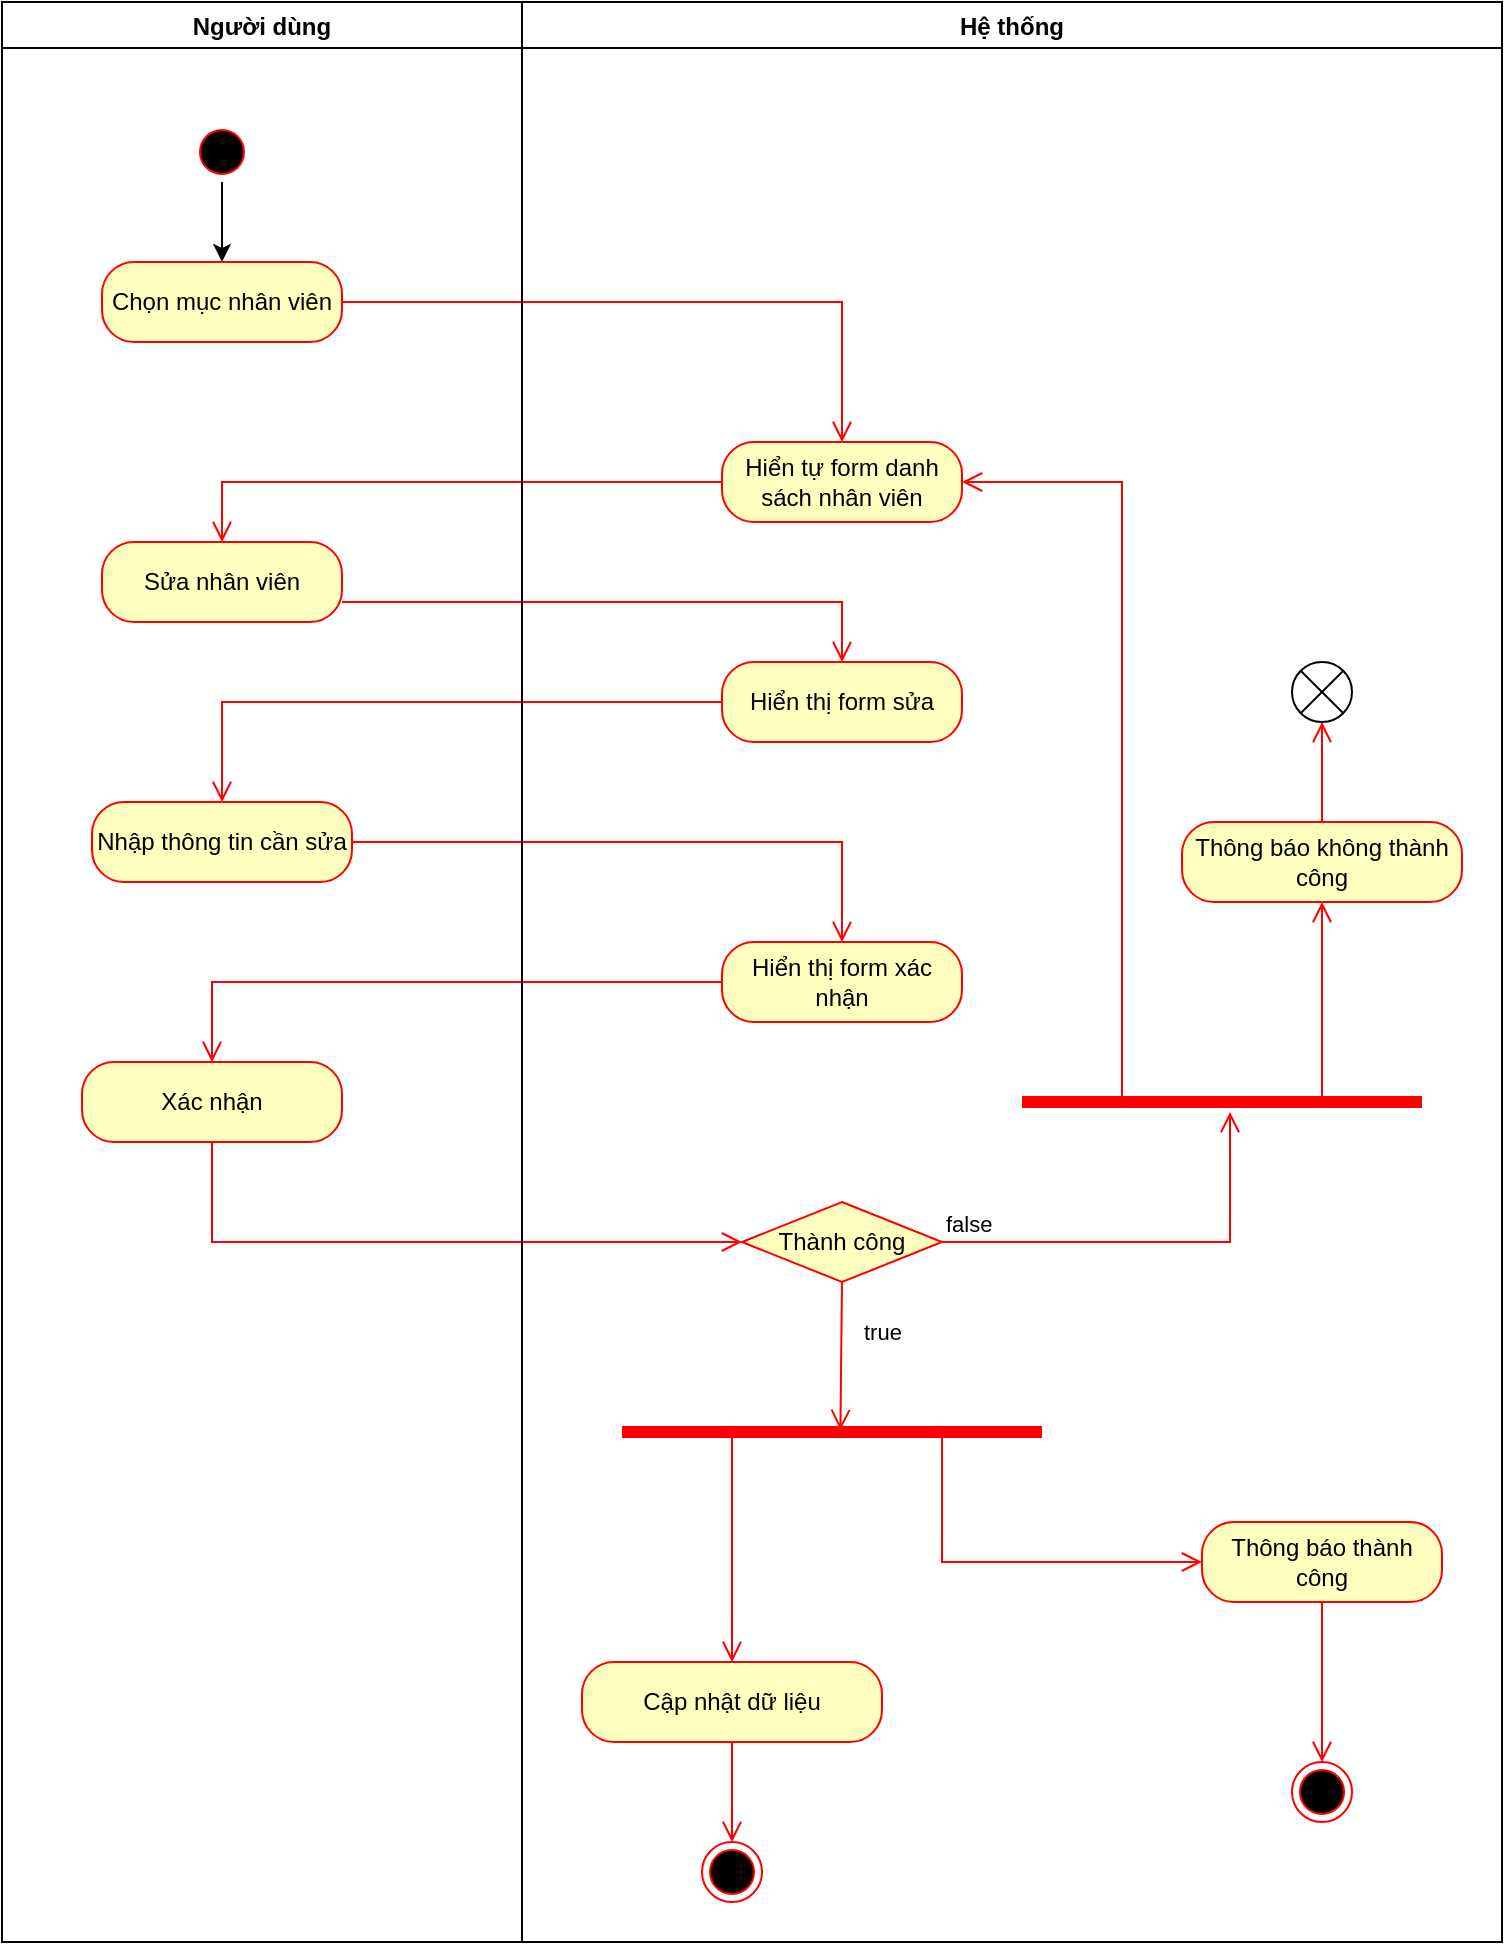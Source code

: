 <mxfile version="16.4.0" type="device"><diagram id="CA9BnLNz3-RDp_Ggq5AI" name="Page-1"><mxGraphModel dx="868" dy="1730" grid="1" gridSize="10" guides="1" tooltips="1" connect="1" arrows="1" fold="1" page="1" pageScale="1" pageWidth="827" pageHeight="1169" math="0" shadow="0"><root><mxCell id="0"/><mxCell id="1" parent="0"/><mxCell id="CIKnkvxZ4Z-M6t98TI5H-48" style="edgeStyle=orthogonalEdgeStyle;rounded=0;orthogonalLoop=1;jettySize=auto;html=1;entryX=0.5;entryY=0;entryDx=0;entryDy=0;" parent="1" source="CIKnkvxZ4Z-M6t98TI5H-1" target="CIKnkvxZ4Z-M6t98TI5H-5" edge="1"><mxGeometry relative="1" as="geometry"/></mxCell><mxCell id="CIKnkvxZ4Z-M6t98TI5H-1" value="" style="ellipse;html=1;shape=startState;fillColor=#000000;strokeColor=#ff0000;" parent="1" vertex="1"><mxGeometry x="135" y="50" width="30" height="30" as="geometry"/></mxCell><mxCell id="CIKnkvxZ4Z-M6t98TI5H-9" value="Hiển tự form danh sách nhân viên" style="rounded=1;whiteSpace=wrap;html=1;arcSize=40;fontColor=#000000;fillColor=#ffffc0;strokeColor=#ff0000;" parent="1" vertex="1"><mxGeometry x="400" y="210" width="120" height="40" as="geometry"/></mxCell><mxCell id="CIKnkvxZ4Z-M6t98TI5H-10" value="" style="edgeStyle=orthogonalEdgeStyle;html=1;verticalAlign=bottom;endArrow=open;endSize=8;strokeColor=#ff0000;rounded=0;entryX=0.5;entryY=0;entryDx=0;entryDy=0;" parent="1" source="CIKnkvxZ4Z-M6t98TI5H-9" target="CIKnkvxZ4Z-M6t98TI5H-11" edge="1"><mxGeometry relative="1" as="geometry"><mxPoint x="80" y="270" as="targetPoint"/><Array as="points"><mxPoint x="150" y="230"/></Array></mxGeometry></mxCell><mxCell id="CIKnkvxZ4Z-M6t98TI5H-11" value="Sửa nhân viên" style="rounded=1;whiteSpace=wrap;html=1;arcSize=40;fontColor=#000000;fillColor=#ffffc0;strokeColor=#ff0000;" parent="1" vertex="1"><mxGeometry x="90" y="260" width="120" height="40" as="geometry"/></mxCell><mxCell id="CIKnkvxZ4Z-M6t98TI5H-12" value="" style="edgeStyle=orthogonalEdgeStyle;html=1;verticalAlign=bottom;endArrow=open;endSize=8;strokeColor=#ff0000;rounded=0;entryX=0.5;entryY=0;entryDx=0;entryDy=0;" parent="1" source="CIKnkvxZ4Z-M6t98TI5H-11" target="CIKnkvxZ4Z-M6t98TI5H-29" edge="1"><mxGeometry relative="1" as="geometry"><mxPoint x="420" y="320" as="targetPoint"/><Array as="points"><mxPoint x="460" y="290"/></Array></mxGeometry></mxCell><mxCell id="CIKnkvxZ4Z-M6t98TI5H-29" value="Hiển thị form sửa" style="rounded=1;whiteSpace=wrap;html=1;arcSize=40;fontColor=#000000;fillColor=#ffffc0;strokeColor=#ff0000;" parent="1" vertex="1"><mxGeometry x="400" y="320" width="120" height="40" as="geometry"/></mxCell><mxCell id="CIKnkvxZ4Z-M6t98TI5H-30" value="" style="edgeStyle=orthogonalEdgeStyle;html=1;verticalAlign=bottom;endArrow=open;endSize=8;strokeColor=#ff0000;rounded=0;exitX=0;exitY=0.5;exitDx=0;exitDy=0;entryX=0.5;entryY=0;entryDx=0;entryDy=0;" parent="1" source="CIKnkvxZ4Z-M6t98TI5H-29" target="CIKnkvxZ4Z-M6t98TI5H-31" edge="1"><mxGeometry relative="1" as="geometry"><mxPoint x="80" y="420" as="targetPoint"/><Array as="points"><mxPoint x="150" y="340"/></Array></mxGeometry></mxCell><mxCell id="CIKnkvxZ4Z-M6t98TI5H-31" value="Nhập thông tin cần sửa" style="rounded=1;whiteSpace=wrap;html=1;arcSize=40;fontColor=#000000;fillColor=#ffffc0;strokeColor=#ff0000;" parent="1" vertex="1"><mxGeometry x="85" y="390" width="130" height="40" as="geometry"/></mxCell><mxCell id="CIKnkvxZ4Z-M6t98TI5H-32" value="" style="edgeStyle=orthogonalEdgeStyle;html=1;verticalAlign=bottom;endArrow=open;endSize=8;strokeColor=#ff0000;rounded=0;entryX=0;entryY=0.5;entryDx=0;entryDy=0;exitX=0.5;exitY=1;exitDx=0;exitDy=0;" parent="1" source="d5jMyeijoYZHSxVEndKS-4" target="CIKnkvxZ4Z-M6t98TI5H-33" edge="1"><mxGeometry relative="1" as="geometry"><mxPoint x="460" y="590" as="targetPoint"/><Array as="points"><mxPoint x="145" y="610"/></Array><mxPoint x="120" y="600" as="sourcePoint"/></mxGeometry></mxCell><mxCell id="CIKnkvxZ4Z-M6t98TI5H-33" value="Thành công&lt;img width=&quot;null&quot; height=&quot;null&quot;&gt;" style="rhombus;whiteSpace=wrap;html=1;fillColor=#ffffc0;strokeColor=#ff0000;" parent="1" vertex="1"><mxGeometry x="410" y="590" width="100" height="40" as="geometry"/></mxCell><mxCell id="CIKnkvxZ4Z-M6t98TI5H-34" value="false&lt;br&gt;" style="edgeStyle=orthogonalEdgeStyle;html=1;align=left;verticalAlign=bottom;endArrow=open;endSize=8;strokeColor=#ff0000;rounded=0;" parent="1" source="CIKnkvxZ4Z-M6t98TI5H-33" target="-_HMVXO4PFmgNrUJoZEt-5" edge="1"><mxGeometry x="-1" relative="1" as="geometry"><mxPoint x="653.96" y="533" as="targetPoint"/><Array as="points"><mxPoint x="654" y="610"/></Array></mxGeometry></mxCell><mxCell id="CIKnkvxZ4Z-M6t98TI5H-43" value="Thông báo không thành công" style="rounded=1;whiteSpace=wrap;html=1;arcSize=40;fontColor=#000000;fillColor=#ffffc0;strokeColor=#ff0000;" parent="1" vertex="1"><mxGeometry x="630" y="400" width="140" height="40" as="geometry"/></mxCell><mxCell id="d5jMyeijoYZHSxVEndKS-1" value="Hiển thị form xác nhận" style="rounded=1;whiteSpace=wrap;html=1;arcSize=40;fontColor=#000000;fillColor=#ffffc0;strokeColor=#ff0000;" parent="1" vertex="1"><mxGeometry x="400" y="460" width="120" height="40" as="geometry"/></mxCell><mxCell id="d5jMyeijoYZHSxVEndKS-3" value="" style="edgeStyle=orthogonalEdgeStyle;html=1;verticalAlign=bottom;endArrow=open;endSize=8;strokeColor=#ff0000;rounded=0;entryX=0.5;entryY=0;entryDx=0;entryDy=0;exitX=1;exitY=0.5;exitDx=0;exitDy=0;" parent="1" source="CIKnkvxZ4Z-M6t98TI5H-31" target="d5jMyeijoYZHSxVEndKS-1" edge="1"><mxGeometry relative="1" as="geometry"><mxPoint x="445" y="470" as="targetPoint"/><Array as="points"><mxPoint x="460" y="410"/></Array><mxPoint x="150" y="440" as="sourcePoint"/></mxGeometry></mxCell><mxCell id="d5jMyeijoYZHSxVEndKS-4" value="Xác nhận" style="rounded=1;whiteSpace=wrap;html=1;arcSize=40;fontColor=#000000;fillColor=#ffffc0;strokeColor=#ff0000;" parent="1" vertex="1"><mxGeometry x="80" y="520" width="130" height="40" as="geometry"/></mxCell><mxCell id="d5jMyeijoYZHSxVEndKS-5" value="" style="edgeStyle=orthogonalEdgeStyle;html=1;verticalAlign=bottom;endArrow=open;endSize=8;strokeColor=#ff0000;rounded=0;entryX=0.5;entryY=0;entryDx=0;entryDy=0;exitX=0;exitY=0.5;exitDx=0;exitDy=0;" parent="1" source="d5jMyeijoYZHSxVEndKS-1" target="d5jMyeijoYZHSxVEndKS-4" edge="1"><mxGeometry relative="1" as="geometry"><mxPoint x="90" y="520" as="targetPoint"/><Array as="points"><mxPoint x="145" y="480"/></Array><mxPoint x="355" y="480" as="sourcePoint"/></mxGeometry></mxCell><mxCell id="d5jMyeijoYZHSxVEndKS-6" value="" style="shape=line;html=1;strokeWidth=6;strokeColor=#ff0000;" parent="1" vertex="1"><mxGeometry x="350" y="700" width="210" height="10" as="geometry"/></mxCell><mxCell id="d5jMyeijoYZHSxVEndKS-7" value="" style="edgeStyle=orthogonalEdgeStyle;html=1;verticalAlign=bottom;endArrow=open;endSize=8;strokeColor=#ff0000;rounded=0;exitX=0.75;exitY=0.5;exitDx=0;exitDy=0;exitPerimeter=0;entryX=0;entryY=0.5;entryDx=0;entryDy=0;" parent="1" source="d5jMyeijoYZHSxVEndKS-6" target="CIKnkvxZ4Z-M6t98TI5H-36" edge="1"><mxGeometry relative="1" as="geometry"><mxPoint x="503" y="820" as="targetPoint"/><Array as="points"><mxPoint x="510" y="705"/><mxPoint x="510" y="770"/></Array></mxGeometry></mxCell><mxCell id="d5jMyeijoYZHSxVEndKS-9" value="Cập nhật dữ liệu" style="rounded=1;whiteSpace=wrap;html=1;arcSize=40;fontColor=#000000;fillColor=#ffffc0;strokeColor=#ff0000;" parent="1" vertex="1"><mxGeometry x="330" y="820" width="150" height="40" as="geometry"/></mxCell><mxCell id="CIKnkvxZ4Z-M6t98TI5H-5" value="Chọn mục nhân viên" style="rounded=1;whiteSpace=wrap;html=1;arcSize=40;fontColor=#000000;fillColor=#ffffc0;strokeColor=#ff0000;" parent="1" vertex="1"><mxGeometry x="90" y="120" width="120" height="40" as="geometry"/></mxCell><mxCell id="-_HMVXO4PFmgNrUJoZEt-2" value="" style="edgeStyle=orthogonalEdgeStyle;html=1;verticalAlign=bottom;endArrow=open;endSize=8;strokeColor=#ff0000;rounded=0;entryX=0.5;entryY=0;entryDx=0;entryDy=0;exitX=1;exitY=0.5;exitDx=0;exitDy=0;" parent="1" source="CIKnkvxZ4Z-M6t98TI5H-5" target="CIKnkvxZ4Z-M6t98TI5H-9" edge="1"><mxGeometry relative="1" as="geometry"><mxPoint x="85" y="280" as="targetPoint"/><Array as="points"><mxPoint x="460" y="140"/></Array><mxPoint x="350" y="240" as="sourcePoint"/></mxGeometry></mxCell><mxCell id="-_HMVXO4PFmgNrUJoZEt-5" value="" style="shape=line;html=1;strokeWidth=6;strokeColor=#ff0000;" parent="1" vertex="1"><mxGeometry x="550" y="535" width="200" height="10" as="geometry"/></mxCell><mxCell id="-_HMVXO4PFmgNrUJoZEt-7" value="" style="edgeStyle=orthogonalEdgeStyle;html=1;verticalAlign=bottom;endArrow=open;endSize=8;strokeColor=#ff0000;rounded=0;entryX=0.5;entryY=1;entryDx=0;entryDy=0;exitX=0.75;exitY=0.5;exitDx=0;exitDy=0;exitPerimeter=0;" parent="1" source="-_HMVXO4PFmgNrUJoZEt-5" target="CIKnkvxZ4Z-M6t98TI5H-43" edge="1"><mxGeometry relative="1" as="geometry"><mxPoint x="470" y="470" as="targetPoint"/><Array as="points"><mxPoint x="700" y="470"/><mxPoint x="700" y="470"/></Array><mxPoint x="225" y="420" as="sourcePoint"/></mxGeometry></mxCell><mxCell id="-_HMVXO4PFmgNrUJoZEt-8" value="" style="edgeStyle=orthogonalEdgeStyle;html=1;verticalAlign=bottom;endArrow=open;endSize=8;strokeColor=#ff0000;rounded=0;entryX=1;entryY=0.5;entryDx=0;entryDy=0;exitX=0.25;exitY=0.5;exitDx=0;exitDy=0;exitPerimeter=0;" parent="1" source="-_HMVXO4PFmgNrUJoZEt-5" target="CIKnkvxZ4Z-M6t98TI5H-9" edge="1"><mxGeometry relative="1" as="geometry"><mxPoint x="710" y="350" as="targetPoint"/><Array as="points"><mxPoint x="600" y="230"/></Array><mxPoint x="710" y="550" as="sourcePoint"/></mxGeometry></mxCell><mxCell id="-_HMVXO4PFmgNrUJoZEt-9" value="true&lt;br&gt;" style="edgeStyle=orthogonalEdgeStyle;html=1;align=left;verticalAlign=top;endArrow=open;endSize=8;strokeColor=#ff0000;rounded=0;entryX=0.52;entryY=0.4;entryDx=0;entryDy=0;entryPerimeter=0;exitX=0.5;exitY=1;exitDx=0;exitDy=0;" parent="1" edge="1"><mxGeometry x="-0.667" y="10" relative="1" as="geometry"><mxPoint x="459.2" y="704" as="targetPoint"/><mxPoint as="offset"/><mxPoint x="460" y="630" as="sourcePoint"/><Array as="points"><mxPoint x="459" y="630"/></Array></mxGeometry></mxCell><mxCell id="-_HMVXO4PFmgNrUJoZEt-10" value="" style="edgeStyle=orthogonalEdgeStyle;html=1;verticalAlign=bottom;endArrow=open;endSize=8;strokeColor=#ff0000;rounded=0;entryX=0.5;entryY=0;entryDx=0;entryDy=0;exitX=0.25;exitY=0.5;exitDx=0;exitDy=0;exitPerimeter=0;" parent="1" source="d5jMyeijoYZHSxVEndKS-6" target="d5jMyeijoYZHSxVEndKS-9" edge="1"><mxGeometry relative="1" as="geometry"><mxPoint x="190" y="790" as="targetPoint"/><mxPoint x="190" y="720" as="sourcePoint"/><Array as="points"><mxPoint x="405" y="705"/></Array></mxGeometry></mxCell><mxCell id="-_HMVXO4PFmgNrUJoZEt-11" value="" style="shape=sumEllipse;perimeter=ellipsePerimeter;whiteSpace=wrap;html=1;backgroundOutline=1;" parent="1" vertex="1"><mxGeometry x="685" y="320" width="30" height="30" as="geometry"/></mxCell><mxCell id="-_HMVXO4PFmgNrUJoZEt-12" value="" style="edgeStyle=orthogonalEdgeStyle;html=1;verticalAlign=bottom;endArrow=open;endSize=8;strokeColor=#ff0000;rounded=0;entryX=0.5;entryY=1;entryDx=0;entryDy=0;exitX=0.5;exitY=0;exitDx=0;exitDy=0;" parent="1" source="CIKnkvxZ4Z-M6t98TI5H-43" target="-_HMVXO4PFmgNrUJoZEt-11" edge="1"><mxGeometry relative="1" as="geometry"><mxPoint x="710" y="450" as="targetPoint"/><Array as="points"><mxPoint x="700" y="380"/><mxPoint x="700" y="380"/></Array><mxPoint x="710" y="550" as="sourcePoint"/></mxGeometry></mxCell><mxCell id="-_HMVXO4PFmgNrUJoZEt-17" value="" style="ellipse;html=1;shape=endState;fillColor=#000000;strokeColor=#ff0000;" parent="1" vertex="1"><mxGeometry x="390" y="910" width="30" height="30" as="geometry"/></mxCell><mxCell id="-_HMVXO4PFmgNrUJoZEt-18" value="" style="edgeStyle=orthogonalEdgeStyle;html=1;verticalAlign=bottom;endArrow=open;endSize=8;strokeColor=#ff0000;rounded=0;entryX=0.5;entryY=0;entryDx=0;entryDy=0;exitX=0.5;exitY=1;exitDx=0;exitDy=0;" parent="1" source="d5jMyeijoYZHSxVEndKS-9" target="-_HMVXO4PFmgNrUJoZEt-17" edge="1"><mxGeometry relative="1" as="geometry"><mxPoint x="450" y="900" as="targetPoint"/><Array as="points"><mxPoint x="405" y="890"/><mxPoint x="405" y="890"/></Array><mxPoint x="450" y="880" as="sourcePoint"/></mxGeometry></mxCell><mxCell id="-_HMVXO4PFmgNrUJoZEt-21" value="Người dùng" style="swimlane;" parent="1" vertex="1"><mxGeometry x="40" y="-10" width="260" height="970" as="geometry"/></mxCell><mxCell id="-_HMVXO4PFmgNrUJoZEt-22" value="Hệ thống" style="swimlane;" parent="1" vertex="1"><mxGeometry x="300" y="-10" width="490" height="970" as="geometry"/></mxCell><mxCell id="CIKnkvxZ4Z-M6t98TI5H-36" value="Thông báo thành công" style="rounded=1;whiteSpace=wrap;html=1;arcSize=40;fontColor=#000000;fillColor=#ffffc0;strokeColor=#ff0000;" parent="-_HMVXO4PFmgNrUJoZEt-22" vertex="1"><mxGeometry x="340" y="760" width="120" height="40" as="geometry"/></mxCell><mxCell id="-_HMVXO4PFmgNrUJoZEt-19" value="" style="ellipse;html=1;shape=endState;fillColor=#000000;strokeColor=#ff0000;" parent="-_HMVXO4PFmgNrUJoZEt-22" vertex="1"><mxGeometry x="385" y="880" width="30" height="30" as="geometry"/></mxCell><mxCell id="-_HMVXO4PFmgNrUJoZEt-20" value="" style="edgeStyle=orthogonalEdgeStyle;html=1;verticalAlign=bottom;endArrow=open;endSize=8;strokeColor=#ff0000;rounded=0;entryX=0.5;entryY=0;entryDx=0;entryDy=0;exitX=0.5;exitY=1;exitDx=0;exitDy=0;" parent="-_HMVXO4PFmgNrUJoZEt-22" source="CIKnkvxZ4Z-M6t98TI5H-36" target="-_HMVXO4PFmgNrUJoZEt-19" edge="1"><mxGeometry relative="1" as="geometry"><mxPoint x="445" y="870" as="targetPoint"/><Array as="points"/><mxPoint x="400" y="830" as="sourcePoint"/></mxGeometry></mxCell></root></mxGraphModel></diagram></mxfile>